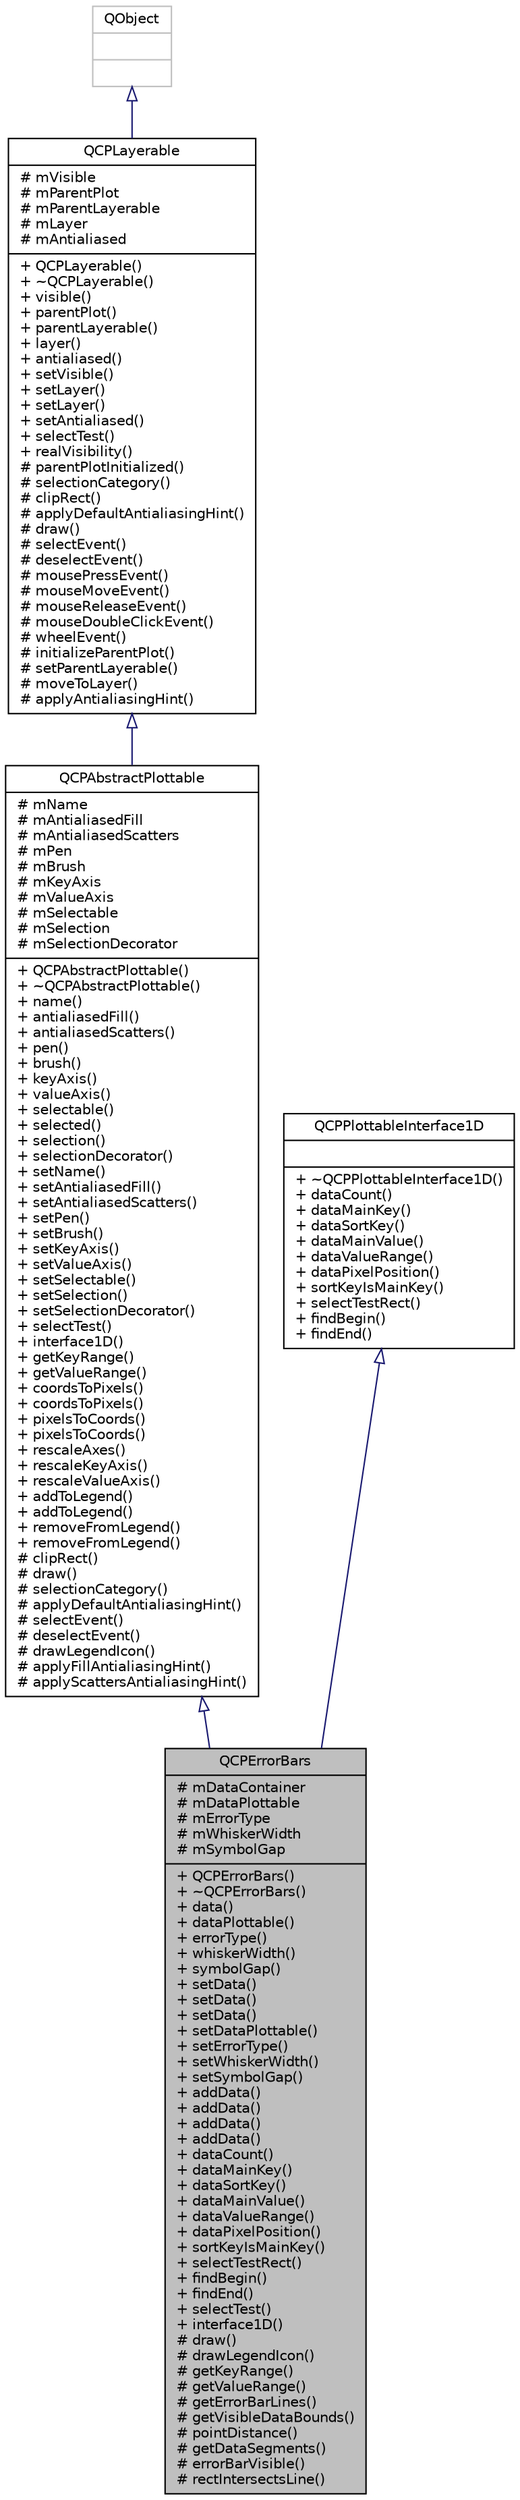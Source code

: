 digraph "QCPErrorBars"
{
  edge [fontname="Helvetica",fontsize="10",labelfontname="Helvetica",labelfontsize="10"];
  node [fontname="Helvetica",fontsize="10",shape=record];
  Node121 [label="{QCPErrorBars\n|# mDataContainer\l# mDataPlottable\l# mErrorType\l# mWhiskerWidth\l# mSymbolGap\l|+ QCPErrorBars()\l+ ~QCPErrorBars()\l+ data()\l+ dataPlottable()\l+ errorType()\l+ whiskerWidth()\l+ symbolGap()\l+ setData()\l+ setData()\l+ setData()\l+ setDataPlottable()\l+ setErrorType()\l+ setWhiskerWidth()\l+ setSymbolGap()\l+ addData()\l+ addData()\l+ addData()\l+ addData()\l+ dataCount()\l+ dataMainKey()\l+ dataSortKey()\l+ dataMainValue()\l+ dataValueRange()\l+ dataPixelPosition()\l+ sortKeyIsMainKey()\l+ selectTestRect()\l+ findBegin()\l+ findEnd()\l+ selectTest()\l+ interface1D()\l# draw()\l# drawLegendIcon()\l# getKeyRange()\l# getValueRange()\l# getErrorBarLines()\l# getVisibleDataBounds()\l# pointDistance()\l# getDataSegments()\l# errorBarVisible()\l# rectIntersectsLine()\l}",height=0.2,width=0.4,color="black", fillcolor="grey75", style="filled", fontcolor="black"];
  Node122 -> Node121 [dir="back",color="midnightblue",fontsize="10",style="solid",arrowtail="onormal",fontname="Helvetica"];
  Node122 [label="{QCPAbstractPlottable\n|# mName\l# mAntialiasedFill\l# mAntialiasedScatters\l# mPen\l# mBrush\l# mKeyAxis\l# mValueAxis\l# mSelectable\l# mSelection\l# mSelectionDecorator\l|+ QCPAbstractPlottable()\l+ ~QCPAbstractPlottable()\l+ name()\l+ antialiasedFill()\l+ antialiasedScatters()\l+ pen()\l+ brush()\l+ keyAxis()\l+ valueAxis()\l+ selectable()\l+ selected()\l+ selection()\l+ selectionDecorator()\l+ setName()\l+ setAntialiasedFill()\l+ setAntialiasedScatters()\l+ setPen()\l+ setBrush()\l+ setKeyAxis()\l+ setValueAxis()\l+ setSelectable()\l+ setSelection()\l+ setSelectionDecorator()\l+ selectTest()\l+ interface1D()\l+ getKeyRange()\l+ getValueRange()\l+ coordsToPixels()\l+ coordsToPixels()\l+ pixelsToCoords()\l+ pixelsToCoords()\l+ rescaleAxes()\l+ rescaleKeyAxis()\l+ rescaleValueAxis()\l+ addToLegend()\l+ addToLegend()\l+ removeFromLegend()\l+ removeFromLegend()\l# clipRect()\l# draw()\l# selectionCategory()\l# applyDefaultAntialiasingHint()\l# selectEvent()\l# deselectEvent()\l# drawLegendIcon()\l# applyFillAntialiasingHint()\l# applyScattersAntialiasingHint()\l}",height=0.2,width=0.4,color="black", fillcolor="white", style="filled",URL="$classQCPAbstractPlottable.html",tooltip="The abstract base class for all data representing objects in a plot. "];
  Node123 -> Node122 [dir="back",color="midnightblue",fontsize="10",style="solid",arrowtail="onormal",fontname="Helvetica"];
  Node123 [label="{QCPLayerable\n|# mVisible\l# mParentPlot\l# mParentLayerable\l# mLayer\l# mAntialiased\l|+ QCPLayerable()\l+ ~QCPLayerable()\l+ visible()\l+ parentPlot()\l+ parentLayerable()\l+ layer()\l+ antialiased()\l+ setVisible()\l+ setLayer()\l+ setLayer()\l+ setAntialiased()\l+ selectTest()\l+ realVisibility()\l# parentPlotInitialized()\l# selectionCategory()\l# clipRect()\l# applyDefaultAntialiasingHint()\l# draw()\l# selectEvent()\l# deselectEvent()\l# mousePressEvent()\l# mouseMoveEvent()\l# mouseReleaseEvent()\l# mouseDoubleClickEvent()\l# wheelEvent()\l# initializeParentPlot()\l# setParentLayerable()\l# moveToLayer()\l# applyAntialiasingHint()\l}",height=0.2,width=0.4,color="black", fillcolor="white", style="filled",URL="$classQCPLayerable.html",tooltip="Base class for all drawable objects. "];
  Node124 -> Node123 [dir="back",color="midnightblue",fontsize="10",style="solid",arrowtail="onormal",fontname="Helvetica"];
  Node124 [label="{QObject\n||}",height=0.2,width=0.4,color="grey75", fillcolor="white", style="filled"];
  Node125 -> Node121 [dir="back",color="midnightblue",fontsize="10",style="solid",arrowtail="onormal",fontname="Helvetica"];
  Node125 [label="{QCPPlottableInterface1D\n||+ ~QCPPlottableInterface1D()\l+ dataCount()\l+ dataMainKey()\l+ dataSortKey()\l+ dataMainValue()\l+ dataValueRange()\l+ dataPixelPosition()\l+ sortKeyIsMainKey()\l+ selectTestRect()\l+ findBegin()\l+ findEnd()\l}",height=0.2,width=0.4,color="black", fillcolor="white", style="filled",URL="$classQCPPlottableInterface1D.html",tooltip="Defines an abstract interface for one-dimensional plottables. "];
}
